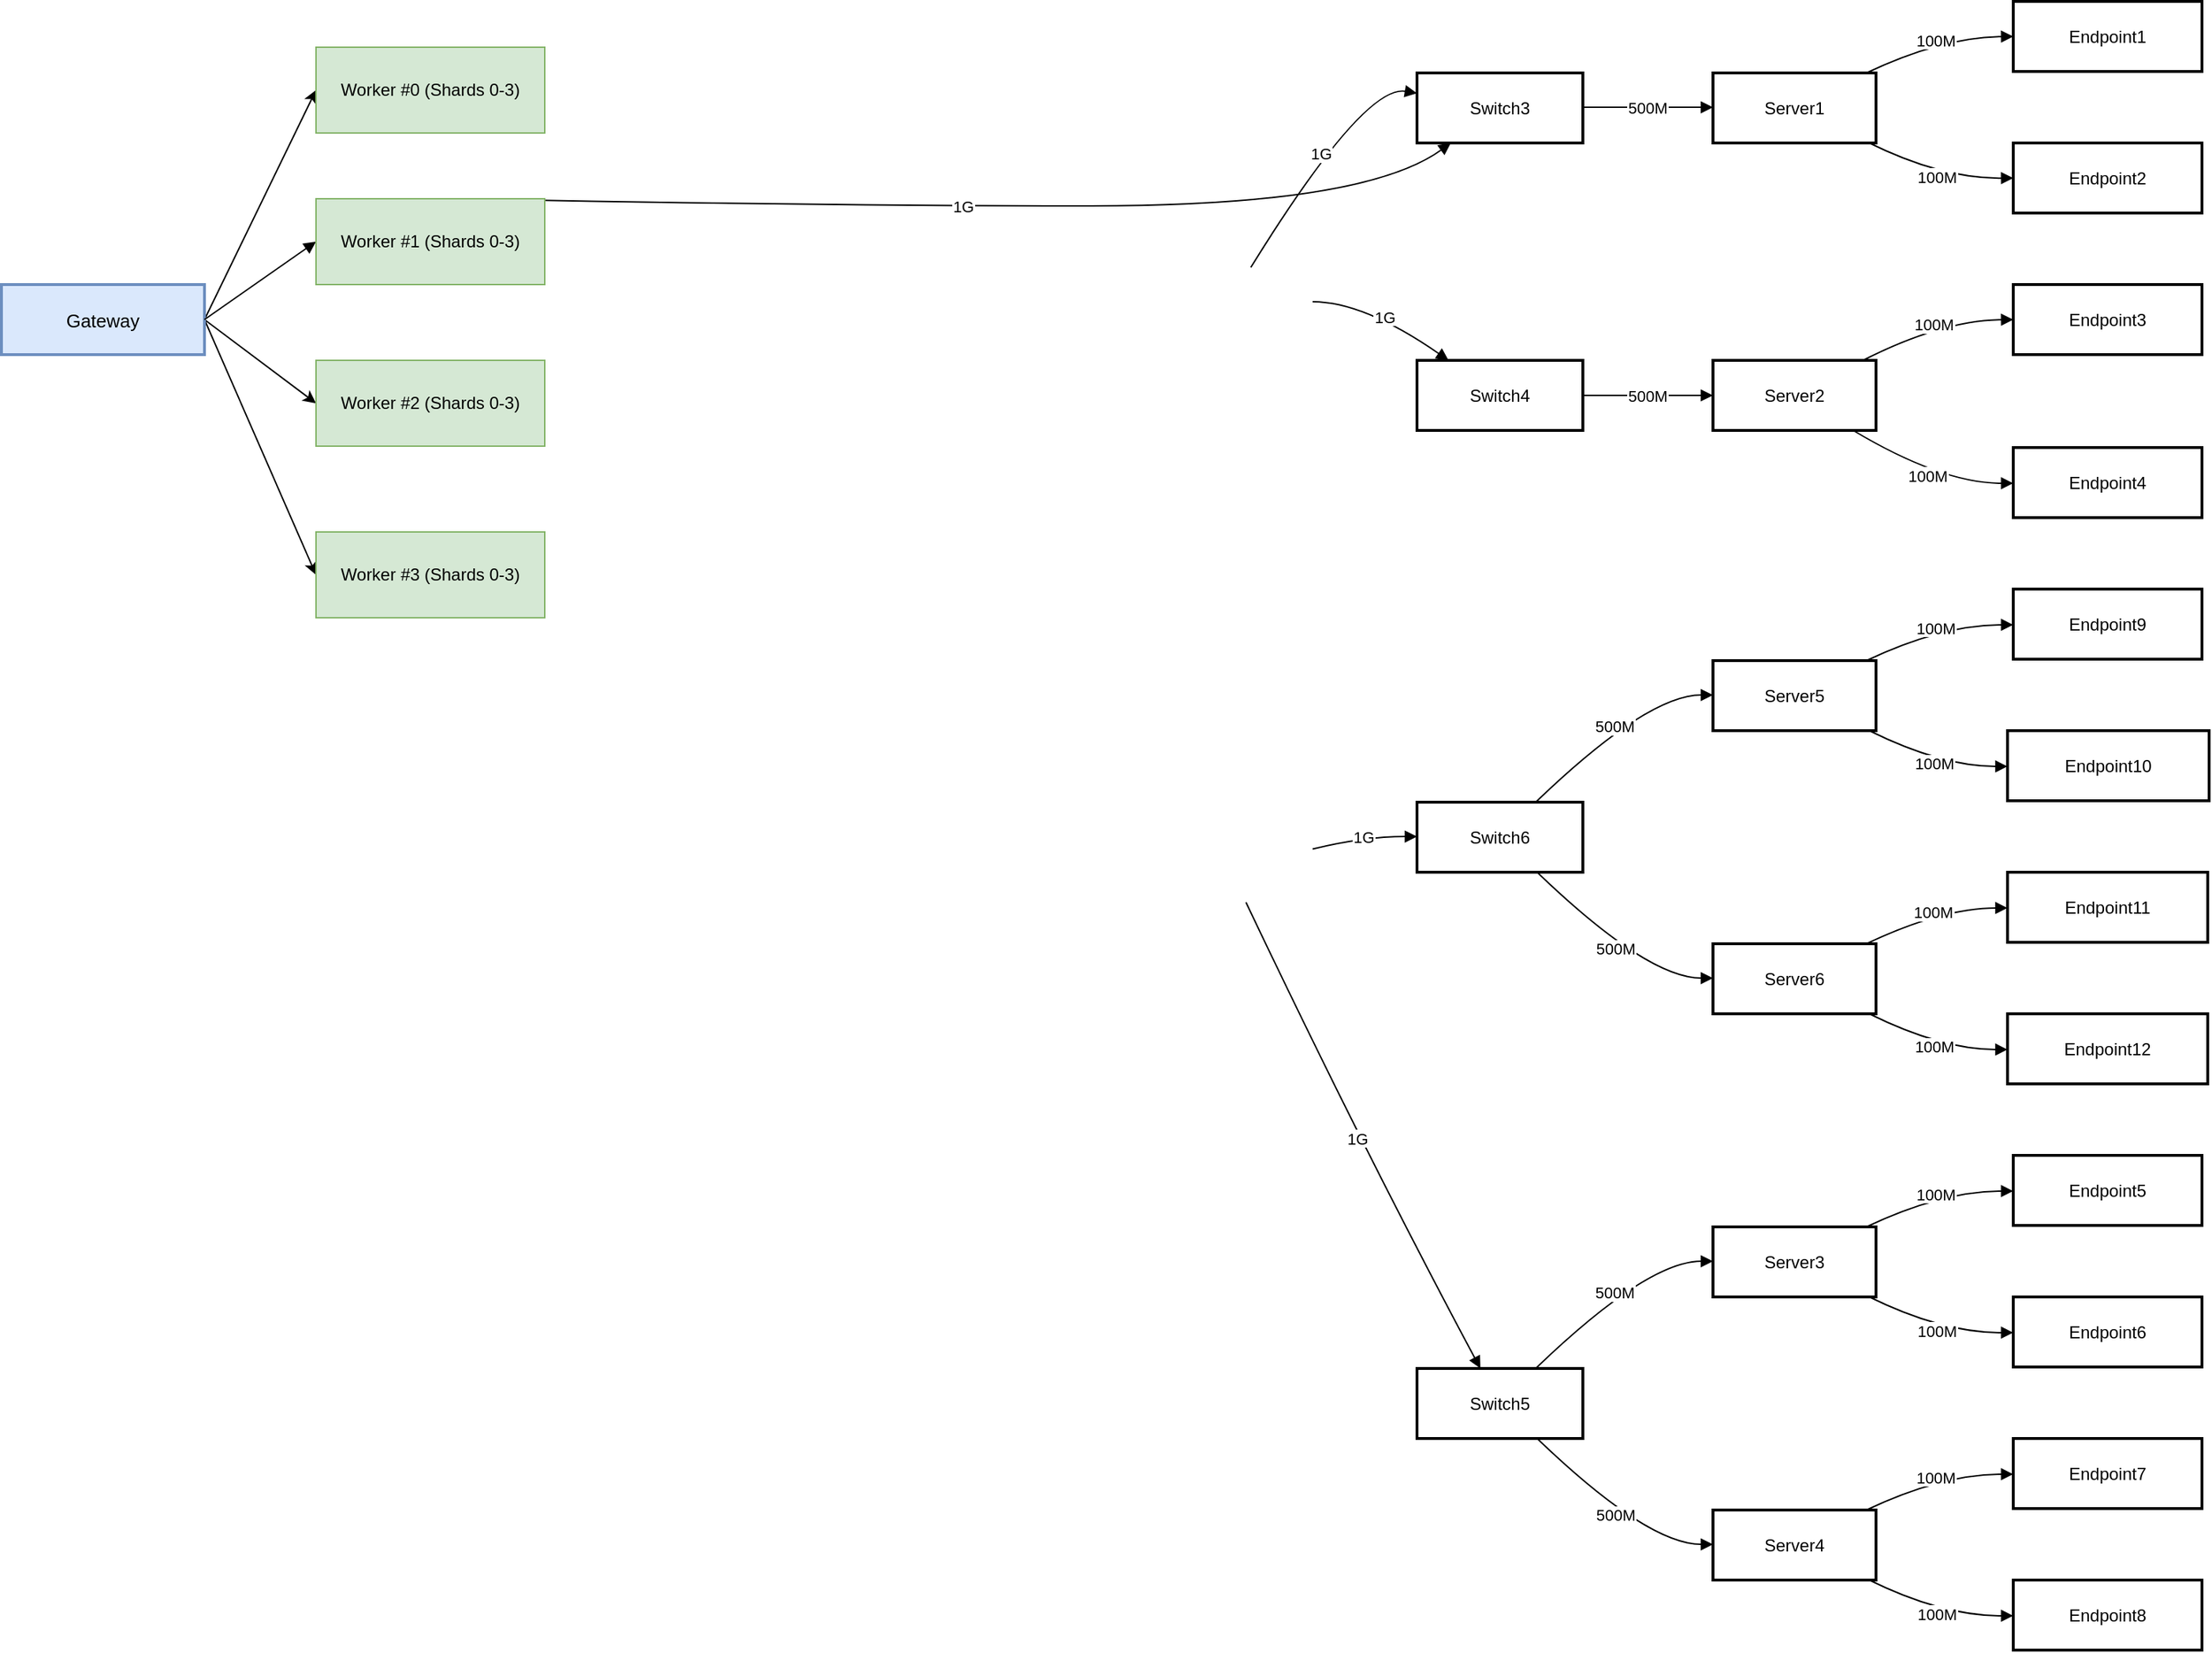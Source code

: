 <mxfile version="24.7.16">
  <diagram name="Seite-1" id="dqsLzKi4FgeO7Q9_Gg5U">
    <mxGraphModel dx="2253" dy="781" grid="1" gridSize="10" guides="1" tooltips="1" connect="1" arrows="1" fold="1" page="1" pageScale="1" pageWidth="827" pageHeight="1169" math="0" shadow="0">
      <root>
        <mxCell id="0" />
        <mxCell id="1" parent="0" />
        <mxCell id="J-38YoUWlMMychKlFMu8-59" style="rounded=0;orthogonalLoop=1;jettySize=auto;html=1;strokeColor=default;entryX=0;entryY=0.5;entryDx=0;entryDy=0;exitX=1;exitY=0.5;exitDx=0;exitDy=0;" edge="1" parent="1" source="2" target="J-38YoUWlMMychKlFMu8-57">
          <mxGeometry relative="1" as="geometry" />
        </mxCell>
        <mxCell id="J-38YoUWlMMychKlFMu8-64" style="rounded=0;orthogonalLoop=1;jettySize=auto;html=1;entryX=0;entryY=0.5;entryDx=0;entryDy=0;exitX=1;exitY=0.5;exitDx=0;exitDy=0;" edge="1" parent="1" source="2" target="J-38YoUWlMMychKlFMu8-61">
          <mxGeometry relative="1" as="geometry" />
        </mxCell>
        <mxCell id="J-38YoUWlMMychKlFMu8-65" style="rounded=0;orthogonalLoop=1;jettySize=auto;html=1;entryX=0;entryY=0.5;entryDx=0;entryDy=0;exitX=1;exitY=0.5;exitDx=0;exitDy=0;" edge="1" parent="1" source="2" target="J-38YoUWlMMychKlFMu8-62">
          <mxGeometry relative="1" as="geometry" />
        </mxCell>
        <mxCell id="2" value="Gateway" style="whiteSpace=wrap;strokeWidth=2;labelBackgroundColor=none;labelBorderColor=none;horizontal=1;fontSize=13;fillColor=#dae8fc;strokeColor=#6c8ebf;" parent="1" vertex="1">
          <mxGeometry x="-380" y="206" width="142" height="49" as="geometry" />
        </mxCell>
        <mxCell id="6" value="Switch3" style="whiteSpace=wrap;strokeWidth=2;" parent="1" vertex="1">
          <mxGeometry x="610" y="58" width="116" height="49" as="geometry" />
        </mxCell>
        <mxCell id="7" value="Switch4" style="whiteSpace=wrap;strokeWidth=2;" parent="1" vertex="1">
          <mxGeometry x="610" y="259" width="116" height="49" as="geometry" />
        </mxCell>
        <mxCell id="8" value="Switch5" style="whiteSpace=wrap;strokeWidth=2;" parent="1" vertex="1">
          <mxGeometry x="610" y="964" width="116" height="49" as="geometry" />
        </mxCell>
        <mxCell id="9" value="Switch6" style="whiteSpace=wrap;strokeWidth=2;" parent="1" vertex="1">
          <mxGeometry x="610" y="568" width="116" height="49" as="geometry" />
        </mxCell>
        <mxCell id="10" value="Server1" style="whiteSpace=wrap;strokeWidth=2;" parent="1" vertex="1">
          <mxGeometry x="817" y="58" width="114" height="49" as="geometry" />
        </mxCell>
        <mxCell id="11" value="Server2" style="whiteSpace=wrap;strokeWidth=2;" parent="1" vertex="1">
          <mxGeometry x="817" y="259" width="114" height="49" as="geometry" />
        </mxCell>
        <mxCell id="12" value="Server3" style="whiteSpace=wrap;strokeWidth=2;" parent="1" vertex="1">
          <mxGeometry x="817" y="865" width="114" height="49" as="geometry" />
        </mxCell>
        <mxCell id="13" value="Server4" style="whiteSpace=wrap;strokeWidth=2;" parent="1" vertex="1">
          <mxGeometry x="817" y="1063" width="114" height="49" as="geometry" />
        </mxCell>
        <mxCell id="14" value="Server5" style="whiteSpace=wrap;strokeWidth=2;" parent="1" vertex="1">
          <mxGeometry x="817" y="469" width="114" height="49" as="geometry" />
        </mxCell>
        <mxCell id="15" value="Server6" style="whiteSpace=wrap;strokeWidth=2;" parent="1" vertex="1">
          <mxGeometry x="817" y="667" width="114" height="49" as="geometry" />
        </mxCell>
        <mxCell id="16" value="Endpoint1" style="whiteSpace=wrap;strokeWidth=2;" parent="1" vertex="1">
          <mxGeometry x="1027" y="8" width="132" height="49" as="geometry" />
        </mxCell>
        <mxCell id="17" value="Endpoint2" style="whiteSpace=wrap;strokeWidth=2;" parent="1" vertex="1">
          <mxGeometry x="1027" y="107" width="132" height="49" as="geometry" />
        </mxCell>
        <mxCell id="18" value="Endpoint3" style="whiteSpace=wrap;strokeWidth=2;" parent="1" vertex="1">
          <mxGeometry x="1027" y="206" width="132" height="49" as="geometry" />
        </mxCell>
        <mxCell id="19" value="Endpoint4" style="whiteSpace=wrap;strokeWidth=2;" parent="1" vertex="1">
          <mxGeometry x="1027" y="320" width="132" height="49" as="geometry" />
        </mxCell>
        <mxCell id="20" value="Endpoint5" style="whiteSpace=wrap;strokeWidth=2;" parent="1" vertex="1">
          <mxGeometry x="1027" y="815" width="132" height="49" as="geometry" />
        </mxCell>
        <mxCell id="21" value="Endpoint6" style="whiteSpace=wrap;strokeWidth=2;" parent="1" vertex="1">
          <mxGeometry x="1027" y="914" width="132" height="49" as="geometry" />
        </mxCell>
        <mxCell id="22" value="Endpoint7" style="whiteSpace=wrap;strokeWidth=2;" parent="1" vertex="1">
          <mxGeometry x="1027" y="1013" width="132" height="49" as="geometry" />
        </mxCell>
        <mxCell id="23" value="Endpoint8" style="whiteSpace=wrap;strokeWidth=2;" parent="1" vertex="1">
          <mxGeometry x="1027" y="1112" width="132" height="49" as="geometry" />
        </mxCell>
        <mxCell id="24" value="Endpoint9" style="whiteSpace=wrap;strokeWidth=2;" parent="1" vertex="1">
          <mxGeometry x="1027" y="419" width="132" height="49" as="geometry" />
        </mxCell>
        <mxCell id="25" value="Endpoint10" style="whiteSpace=wrap;strokeWidth=2;" parent="1" vertex="1">
          <mxGeometry x="1023" y="518" width="141" height="49" as="geometry" />
        </mxCell>
        <mxCell id="26" value="Endpoint11" style="whiteSpace=wrap;strokeWidth=2;" parent="1" vertex="1">
          <mxGeometry x="1023" y="617" width="140" height="49" as="geometry" />
        </mxCell>
        <mxCell id="27" value="Endpoint12" style="whiteSpace=wrap;strokeWidth=2;" parent="1" vertex="1">
          <mxGeometry x="1023" y="716" width="140" height="49" as="geometry" />
        </mxCell>
        <mxCell id="31" value="1G" style="curved=1;startArrow=none;endArrow=block;exitX=0.61;exitY=0.01;entryX=0.21;entryY=0.99;" parent="1" source="J-38YoUWlMMychKlFMu8-60" target="6" edge="1">
          <mxGeometry relative="1" as="geometry">
            <Array as="points">
              <mxPoint x="191" y="151" />
              <mxPoint x="573" y="151" />
            </Array>
          </mxGeometry>
        </mxCell>
        <mxCell id="36" value="1G" style="curved=1;startArrow=none;endArrow=block;exitX=0.63;exitY=-0.01;entryX=0;entryY=0.29;" parent="1" target="6" edge="1">
          <mxGeometry relative="1" as="geometry">
            <Array as="points">
              <mxPoint x="573" y="66" />
            </Array>
            <mxPoint x="493.784" y="194" as="sourcePoint" />
          </mxGeometry>
        </mxCell>
        <mxCell id="37" value="1G" style="curved=1;startArrow=none;endArrow=block;exitX=1;exitY=0.49;entryX=0.19;entryY=0;" parent="1" target="7" edge="1">
          <mxGeometry relative="1" as="geometry">
            <Array as="points">
              <mxPoint x="573" y="218" />
            </Array>
            <mxPoint x="537" y="218.01" as="sourcePoint" />
          </mxGeometry>
        </mxCell>
        <mxCell id="38" value="1G" style="curved=1;startArrow=none;endArrow=block;exitX=0.6;exitY=1.01;entryX=0.38;entryY=-0.01;" parent="1" target="8" edge="1">
          <mxGeometry relative="1" as="geometry">
            <Array as="points">
              <mxPoint x="573" y="812" />
            </Array>
            <mxPoint x="490.373" y="638" as="sourcePoint" />
          </mxGeometry>
        </mxCell>
        <mxCell id="39" value="1G" style="curved=1;startArrow=none;endArrow=block;exitX=1;exitY=0.24;entryX=0;entryY=0.49;" parent="1" target="9" edge="1">
          <mxGeometry relative="1" as="geometry">
            <Array as="points">
              <mxPoint x="573" y="592" />
            </Array>
            <mxPoint x="537" y="600.76" as="sourcePoint" />
          </mxGeometry>
        </mxCell>
        <mxCell id="40" value="500M" style="curved=1;startArrow=none;endArrow=block;exitX=1;exitY=0.49;entryX=0;entryY=0.49;" parent="1" source="6" target="10" edge="1">
          <mxGeometry relative="1" as="geometry">
            <Array as="points" />
          </mxGeometry>
        </mxCell>
        <mxCell id="41" value="500M" style="curved=1;startArrow=none;endArrow=block;exitX=1;exitY=0.5;entryX=0;entryY=0.5;" parent="1" source="7" target="11" edge="1">
          <mxGeometry relative="1" as="geometry">
            <Array as="points" />
          </mxGeometry>
        </mxCell>
        <mxCell id="42" value="500M" style="curved=1;startArrow=none;endArrow=block;exitX=0.72;exitY=-0.01;entryX=0;entryY=0.49;" parent="1" source="8" target="12" edge="1">
          <mxGeometry relative="1" as="geometry">
            <Array as="points">
              <mxPoint x="771" y="889" />
            </Array>
          </mxGeometry>
        </mxCell>
        <mxCell id="43" value="500M" style="curved=1;startArrow=none;endArrow=block;exitX=0.72;exitY=0.99;entryX=0;entryY=0.49;" parent="1" source="8" target="13" edge="1">
          <mxGeometry relative="1" as="geometry">
            <Array as="points">
              <mxPoint x="771" y="1087" />
            </Array>
          </mxGeometry>
        </mxCell>
        <mxCell id="44" value="500M" style="curved=1;startArrow=none;endArrow=block;exitX=0.72;exitY=-0.01;entryX=0;entryY=0.49;" parent="1" source="9" target="14" edge="1">
          <mxGeometry relative="1" as="geometry">
            <Array as="points">
              <mxPoint x="771" y="493" />
            </Array>
          </mxGeometry>
        </mxCell>
        <mxCell id="45" value="500M" style="curved=1;startArrow=none;endArrow=block;exitX=0.72;exitY=0.99;entryX=0;entryY=0.49;" parent="1" source="9" target="15" edge="1">
          <mxGeometry relative="1" as="geometry">
            <Array as="points">
              <mxPoint x="771" y="691" />
            </Array>
          </mxGeometry>
        </mxCell>
        <mxCell id="46" value="100M" style="curved=1;startArrow=none;endArrow=block;exitX=0.95;exitY=-0.01;entryX=0;entryY=0.5;" parent="1" source="10" target="16" edge="1">
          <mxGeometry relative="1" as="geometry">
            <Array as="points">
              <mxPoint x="977" y="33" />
            </Array>
          </mxGeometry>
        </mxCell>
        <mxCell id="47" value="100M" style="curved=1;startArrow=none;endArrow=block;exitX=0.95;exitY=0.99;entryX=0;entryY=0.5;" parent="1" source="10" target="17" edge="1">
          <mxGeometry relative="1" as="geometry">
            <Array as="points">
              <mxPoint x="977" y="132" />
            </Array>
          </mxGeometry>
        </mxCell>
        <mxCell id="48" value="100M" style="curved=1;startArrow=none;endArrow=block;exitX=0.92;exitY=0;entryX=0;entryY=0.5;" parent="1" source="11" target="18" edge="1">
          <mxGeometry relative="1" as="geometry">
            <Array as="points">
              <mxPoint x="977" y="231" />
            </Array>
          </mxGeometry>
        </mxCell>
        <mxCell id="49" value="100M" style="curved=1;startArrow=none;endArrow=block;exitX=0.86;exitY=1;entryX=0;entryY=0.51;" parent="1" source="11" target="19" edge="1">
          <mxGeometry relative="1" as="geometry">
            <Array as="points">
              <mxPoint x="977" y="345" />
            </Array>
          </mxGeometry>
        </mxCell>
        <mxCell id="50" value="100M" style="curved=1;startArrow=none;endArrow=block;exitX=0.95;exitY=-0.01;entryX=0;entryY=0.51;" parent="1" source="12" target="20" edge="1">
          <mxGeometry relative="1" as="geometry">
            <Array as="points">
              <mxPoint x="977" y="840" />
            </Array>
          </mxGeometry>
        </mxCell>
        <mxCell id="51" value="100M" style="curved=1;startArrow=none;endArrow=block;exitX=0.95;exitY=0.99;entryX=0;entryY=0.51;" parent="1" source="12" target="21" edge="1">
          <mxGeometry relative="1" as="geometry">
            <Array as="points">
              <mxPoint x="977" y="939" />
            </Array>
          </mxGeometry>
        </mxCell>
        <mxCell id="52" value="100M" style="curved=1;startArrow=none;endArrow=block;exitX=0.95;exitY=-0.01;entryX=0;entryY=0.51;" parent="1" source="13" target="22" edge="1">
          <mxGeometry relative="1" as="geometry">
            <Array as="points">
              <mxPoint x="977" y="1038" />
            </Array>
          </mxGeometry>
        </mxCell>
        <mxCell id="53" value="100M" style="curved=1;startArrow=none;endArrow=block;exitX=0.95;exitY=0.99;entryX=0;entryY=0.51;" parent="1" source="13" target="23" edge="1">
          <mxGeometry relative="1" as="geometry">
            <Array as="points">
              <mxPoint x="977" y="1137" />
            </Array>
          </mxGeometry>
        </mxCell>
        <mxCell id="54" value="100M" style="curved=1;startArrow=none;endArrow=block;exitX=0.95;exitY=-0.01;entryX=0;entryY=0.51;" parent="1" source="14" target="24" edge="1">
          <mxGeometry relative="1" as="geometry">
            <Array as="points">
              <mxPoint x="977" y="444" />
            </Array>
          </mxGeometry>
        </mxCell>
        <mxCell id="55" value="100M" style="curved=1;startArrow=none;endArrow=block;exitX=0.95;exitY=0.99;entryX=0;entryY=0.51;" parent="1" source="14" target="25" edge="1">
          <mxGeometry relative="1" as="geometry">
            <Array as="points">
              <mxPoint x="977" y="543" />
            </Array>
          </mxGeometry>
        </mxCell>
        <mxCell id="56" value="100M" style="curved=1;startArrow=none;endArrow=block;exitX=0.95;exitY=-0.01;entryX=0;entryY=0.51;" parent="1" source="15" target="26" edge="1">
          <mxGeometry relative="1" as="geometry">
            <Array as="points">
              <mxPoint x="977" y="642" />
            </Array>
          </mxGeometry>
        </mxCell>
        <mxCell id="57" value="100M" style="curved=1;startArrow=none;endArrow=block;exitX=0.95;exitY=0.99;entryX=0;entryY=0.51;" parent="1" source="15" target="27" edge="1">
          <mxGeometry relative="1" as="geometry">
            <Array as="points">
              <mxPoint x="977" y="741" />
            </Array>
          </mxGeometry>
        </mxCell>
        <mxCell id="J-38YoUWlMMychKlFMu8-57" value="Worker #0 (Shards 0-3)" style="rounded=0;whiteSpace=wrap;html=1;fillColor=#d5e8d4;strokeColor=#82b366;" vertex="1" parent="1">
          <mxGeometry x="-160" y="40" width="160" height="60" as="geometry" />
        </mxCell>
        <mxCell id="J-38YoUWlMMychKlFMu8-61" value="Worker #2 (Shards 0-3)" style="rounded=0;whiteSpace=wrap;html=1;fillColor=#d5e8d4;strokeColor=#82b366;" vertex="1" parent="1">
          <mxGeometry x="-160" y="259" width="160" height="60" as="geometry" />
        </mxCell>
        <mxCell id="J-38YoUWlMMychKlFMu8-62" value="Worker #3&lt;span style=&quot;background-color: initial;&quot;&gt;&amp;nbsp;(Shards 0-3)&lt;/span&gt;" style="rounded=0;whiteSpace=wrap;html=1;fillColor=#d5e8d4;strokeColor=#82b366;" vertex="1" parent="1">
          <mxGeometry x="-160" y="379" width="160" height="60" as="geometry" />
        </mxCell>
        <mxCell id="J-38YoUWlMMychKlFMu8-63" value="" style="curved=1;startArrow=none;endArrow=block;exitX=1;exitY=0.5;entryX=0;entryY=0.5;entryDx=0;entryDy=0;exitDx=0;exitDy=0;" edge="1" parent="1" source="2" target="J-38YoUWlMMychKlFMu8-60">
          <mxGeometry relative="1" as="geometry">
            <Array as="points" />
            <mxPoint x="107" y="308" as="sourcePoint" />
            <mxPoint x="634" y="107" as="targetPoint" />
          </mxGeometry>
        </mxCell>
        <mxCell id="J-38YoUWlMMychKlFMu8-60" value="Worker #1 (Shards 0-3)" style="rounded=0;whiteSpace=wrap;html=1;fillColor=#d5e8d4;strokeColor=#82b366;" vertex="1" parent="1">
          <mxGeometry x="-160" y="146" width="160" height="60" as="geometry" />
        </mxCell>
      </root>
    </mxGraphModel>
  </diagram>
</mxfile>
